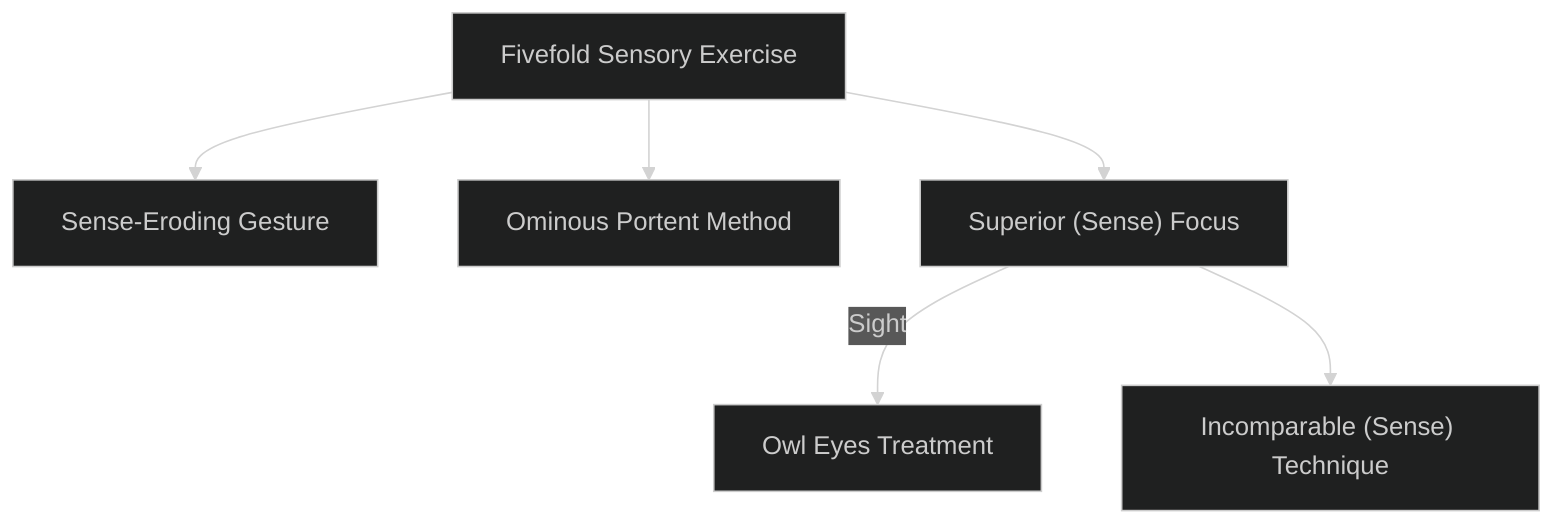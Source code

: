 ---
config:
  theme: dark
---
flowchart TD

    fivefold_sensory_exercise[Fivefold Sensory Exercise]
    click fivefold_sensory_exercise callback "
        Fivefold Sensory Exercise<br>
        <br>
        Cost: 5 motes<br>
        Duration: One scene<br>
        Type: Simple<br>
        Minimum Awareness: 2<br>
        Minimum Essence: 2<br>
        Prerequisite Charms: None<br>
        <br>
        Guiding and expanding his perception with a rush
        of Essence, a character with this Charm experiences
        every sensation magnified fivefold. Colors are deeper
        and richer, sounds more melodic or discordant, and
        scents somehow fuller and yet subtler at once. The
        world is achingly beautiful to the Abyssal, a painful
        realization indeed for those chosen to extinguish that
        beauty and drown it in the Void. In addition to adding
        his Essence to all Awareness rolls, the character employing
        this Charm can differentiate sensations far
        more readily than any mortal. It is incumbent upon the
        Storyteller to relay information accordingly. Characters
        using this Charm are no more susceptible to sensory
        overload than normal.
        "

    sense_eroding_gesture[Sense-Eroding Gesture]
    fivefold_sensory_exercise --> sense_eroding_gesture
    click sense_eroding_gesture callback "
        Sense-Eroding Gesture<br>
        <br>
        Cost: 2 motes per turn<br>
        Duration: One scene<br>
        Type: Simple<br>
        Minimum Awareness: 4<br>
        Minimum Essence: 2<br>
        Prerequisite Charms: Fivefold Sensory Exercise<br>
        <br>
        With a savage clawing motion, a character who
        knows this Charm may indicate an enemy in her line of
        sight and dull his awareness. The Abyssal’s player rolls
        Manipulation + Awareness against a difficulty of the
        target’s permanent Essence. Each success allows the
        Abyssal to reduce all the target’s Awareness dice pools by
        one die for the duration of the Charm. This Charm
        cannot reduce a victim’s dice pool lower than his Essence
        score. At the Storyteller’s discretion, this penalty may
        also apply to other tasks requiring precise sensory acuity,
        such as Archery attacks. The Essence cost of this Charm
        must be paid prior to the activation roll.
        "

    ominous_portent_method[Ominous Portent Method]
    fivefold_sensory_exercise --> ominous_portent_method
    click ominous_portent_method callback "
        Ominous Portent Method<br>
        <br>
        Cost: None<br>
        Duration: Permanent<br>
        Type: Special<br>
        Minimum Awareness: 4<br>
        Minimum Essence: 2<br>
        Prerequisite Charms: Fivefold Sensory Exercise<br>
        <br>
        The character gains a “sixth sense” that warns her
        whenever immediate danger threatens. Such premonitions
        require no roll, but the accompanying wave of horror
        drains 1 mote from the Abyssal. Experiencing a premonition
        does not count as a Charm use, allowing the character
        to freely invoke other Charms on the same turn he receives
        a warning, but Ominous Portent Method cannot be placed
        in a Combo. The character’s prescience warns her of any
        physical threat, from a concealed pit of spikes to an
        assassin’s knife, but the Charm is not infallible and does
        nothing to warn of purely spiritual or mental danger.
        "

    superior_sense_focus["Superior (Sense) Focus"]
    fivefold_sensory_exercise --> superior_sense_focus
    click superior_sense_focus callback "
        Superior (Sense) Focus<br>
        <br>
        Cost: 3 motes<br>
        Duration: One scene<br>
        Type: Simple<br>
        Minimum Awareness: 3<br>
        Minimum Essence: 2<br>
        Prerequisite Charms: Fivefold Sensory Exercise<br>
        <br>
        This Charm precisely duplicates the effects of the
        Solar Charm Keen (Sense) Technique (see Exalted, p.
        196). Characters may not use Superior (Sense) Focus in
        conjunction with Fivefold Sensory Exercise.
        "

    owl_eyes_treatment[Owl Eyes Treatment]
    superior_sense_focus --> |Sight| owl_eyes_treatment
    click owl_eyes_treatment callback "
        Owl Eyes Treatment<br>
        <br>
        Cost: Special<br>
        Duration: Permanent<br>
        Type: Special<br>
        Minimum Awareness: 3<br>
        Minimum Essence: 2<br>
        Prerequisite Charms: Superior Sight Focus<br>
        <br>
        Once an Abyssal purchases this Charm, he can thereafter
        see in darkness without penalty. His enhanced vision
        pierces all shades of gloom, from moonlit night to the utter
        blackness of the Labyrinth. However, this modification
        also makes the character sensitive to bright light. Under
        lighting comparable to the noonday sun or within close
        proximity to a torch, the Abyssal suffers the penalty for
        murky vision. The Exalt can suppress or reactivate his
        night vision at will to avoid this problem, but each change
        takes one full turn and costs 1 mote. This change counts as
        a Charm, cannot be placed in a Combo and leaves the
        character totally blind (-4 dice to attacks) during the turn
        it happens. This Charm does not allow the character to see
        more easily through fog or smoke, nor does it help him
        perceive invisible objects or people.
        "

    incomparable_sense_technique["Incomparable (Sense) Technique"]
    superior_sense_focus  --> incomparable_sense_technique
    click incomparable_sense_technique callback "
        Incomparable (Sense) Technique<br>
        <br>
        Cost: 5 motes<br>
        Duration: One scene<br>
        Type: Simple<br>
        Minimum Awareness: 5<br>
        Minimum Essence: 2<br>
        Prerequisite Charms: Superior (Sense) Focus<br>
        <br>
        This Charm precisely duplicates the effects of the Solar
        Charm Unsurpassed (Sense) Discipline (see Exalted, p.
        196). Characters may only learn permutations of this Charm
        to enhance senses they have already purchased with Superior
        (Sense) Focus. This Charm is incompatible with Superior
        (Sense) Focus and Fivefold Sensory Exercise.
        "